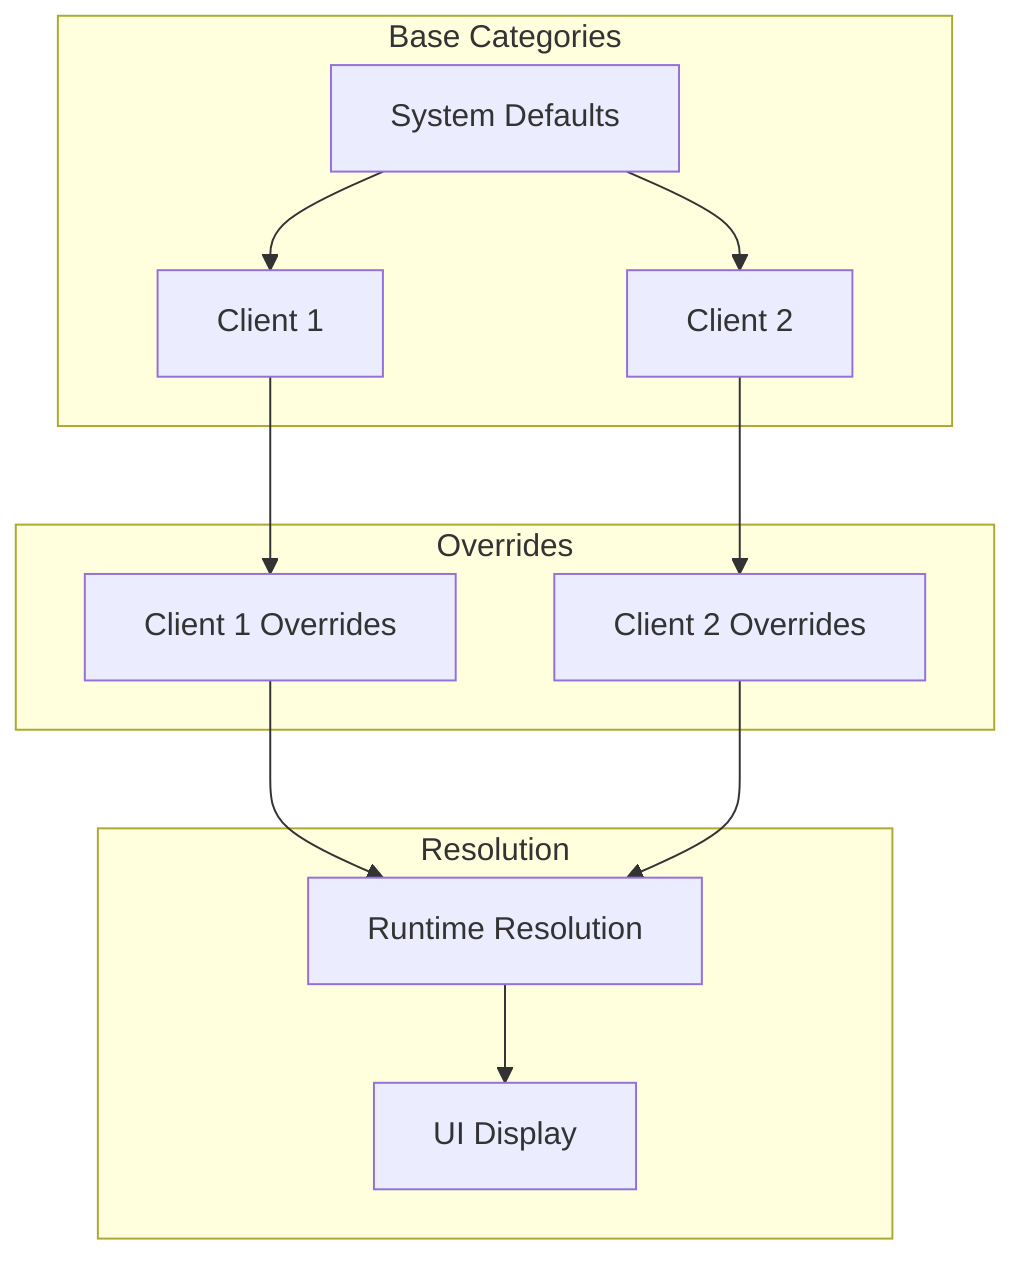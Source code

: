 graph TD
    subgraph "Base Categories"
        B[System Defaults] --> C1[Client 1]
        B --> C2[Client 2]
    end
    
    subgraph "Overrides"
        C1 --> O1[Client 1 Overrides]
        C2 --> O2[Client 2 Overrides]
    end
    
    subgraph "Resolution"
        O1 & O2 --> R[Runtime Resolution]
        R --> U[UI Display]
    end